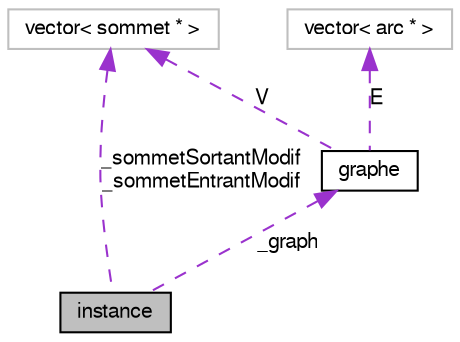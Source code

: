 digraph G
{
  edge [fontname="FreeSans",fontsize="10",labelfontname="FreeSans",labelfontsize="10"];
  node [fontname="FreeSans",fontsize="10",shape=record];
  Node1 [label="instance",height=0.2,width=0.4,color="black", fillcolor="grey75", style="filled" fontcolor="black"];
  Node2 -> Node1 [dir=back,color="darkorchid3",fontsize="10",style="dashed",label="_sommetSortantModif\n_sommetEntrantModif",fontname="FreeSans"];
  Node2 [label="vector\< sommet * \>",height=0.2,width=0.4,color="grey75", fillcolor="white", style="filled"];
  Node3 -> Node1 [dir=back,color="darkorchid3",fontsize="10",style="dashed",label="_graph",fontname="FreeSans"];
  Node3 [label="graphe",height=0.2,width=0.4,color="black", fillcolor="white", style="filled",URL="$structgraphe.html"];
  Node2 -> Node3 [dir=back,color="darkorchid3",fontsize="10",style="dashed",label="V",fontname="FreeSans"];
  Node4 -> Node3 [dir=back,color="darkorchid3",fontsize="10",style="dashed",label="E",fontname="FreeSans"];
  Node4 [label="vector\< arc * \>",height=0.2,width=0.4,color="grey75", fillcolor="white", style="filled"];
}
